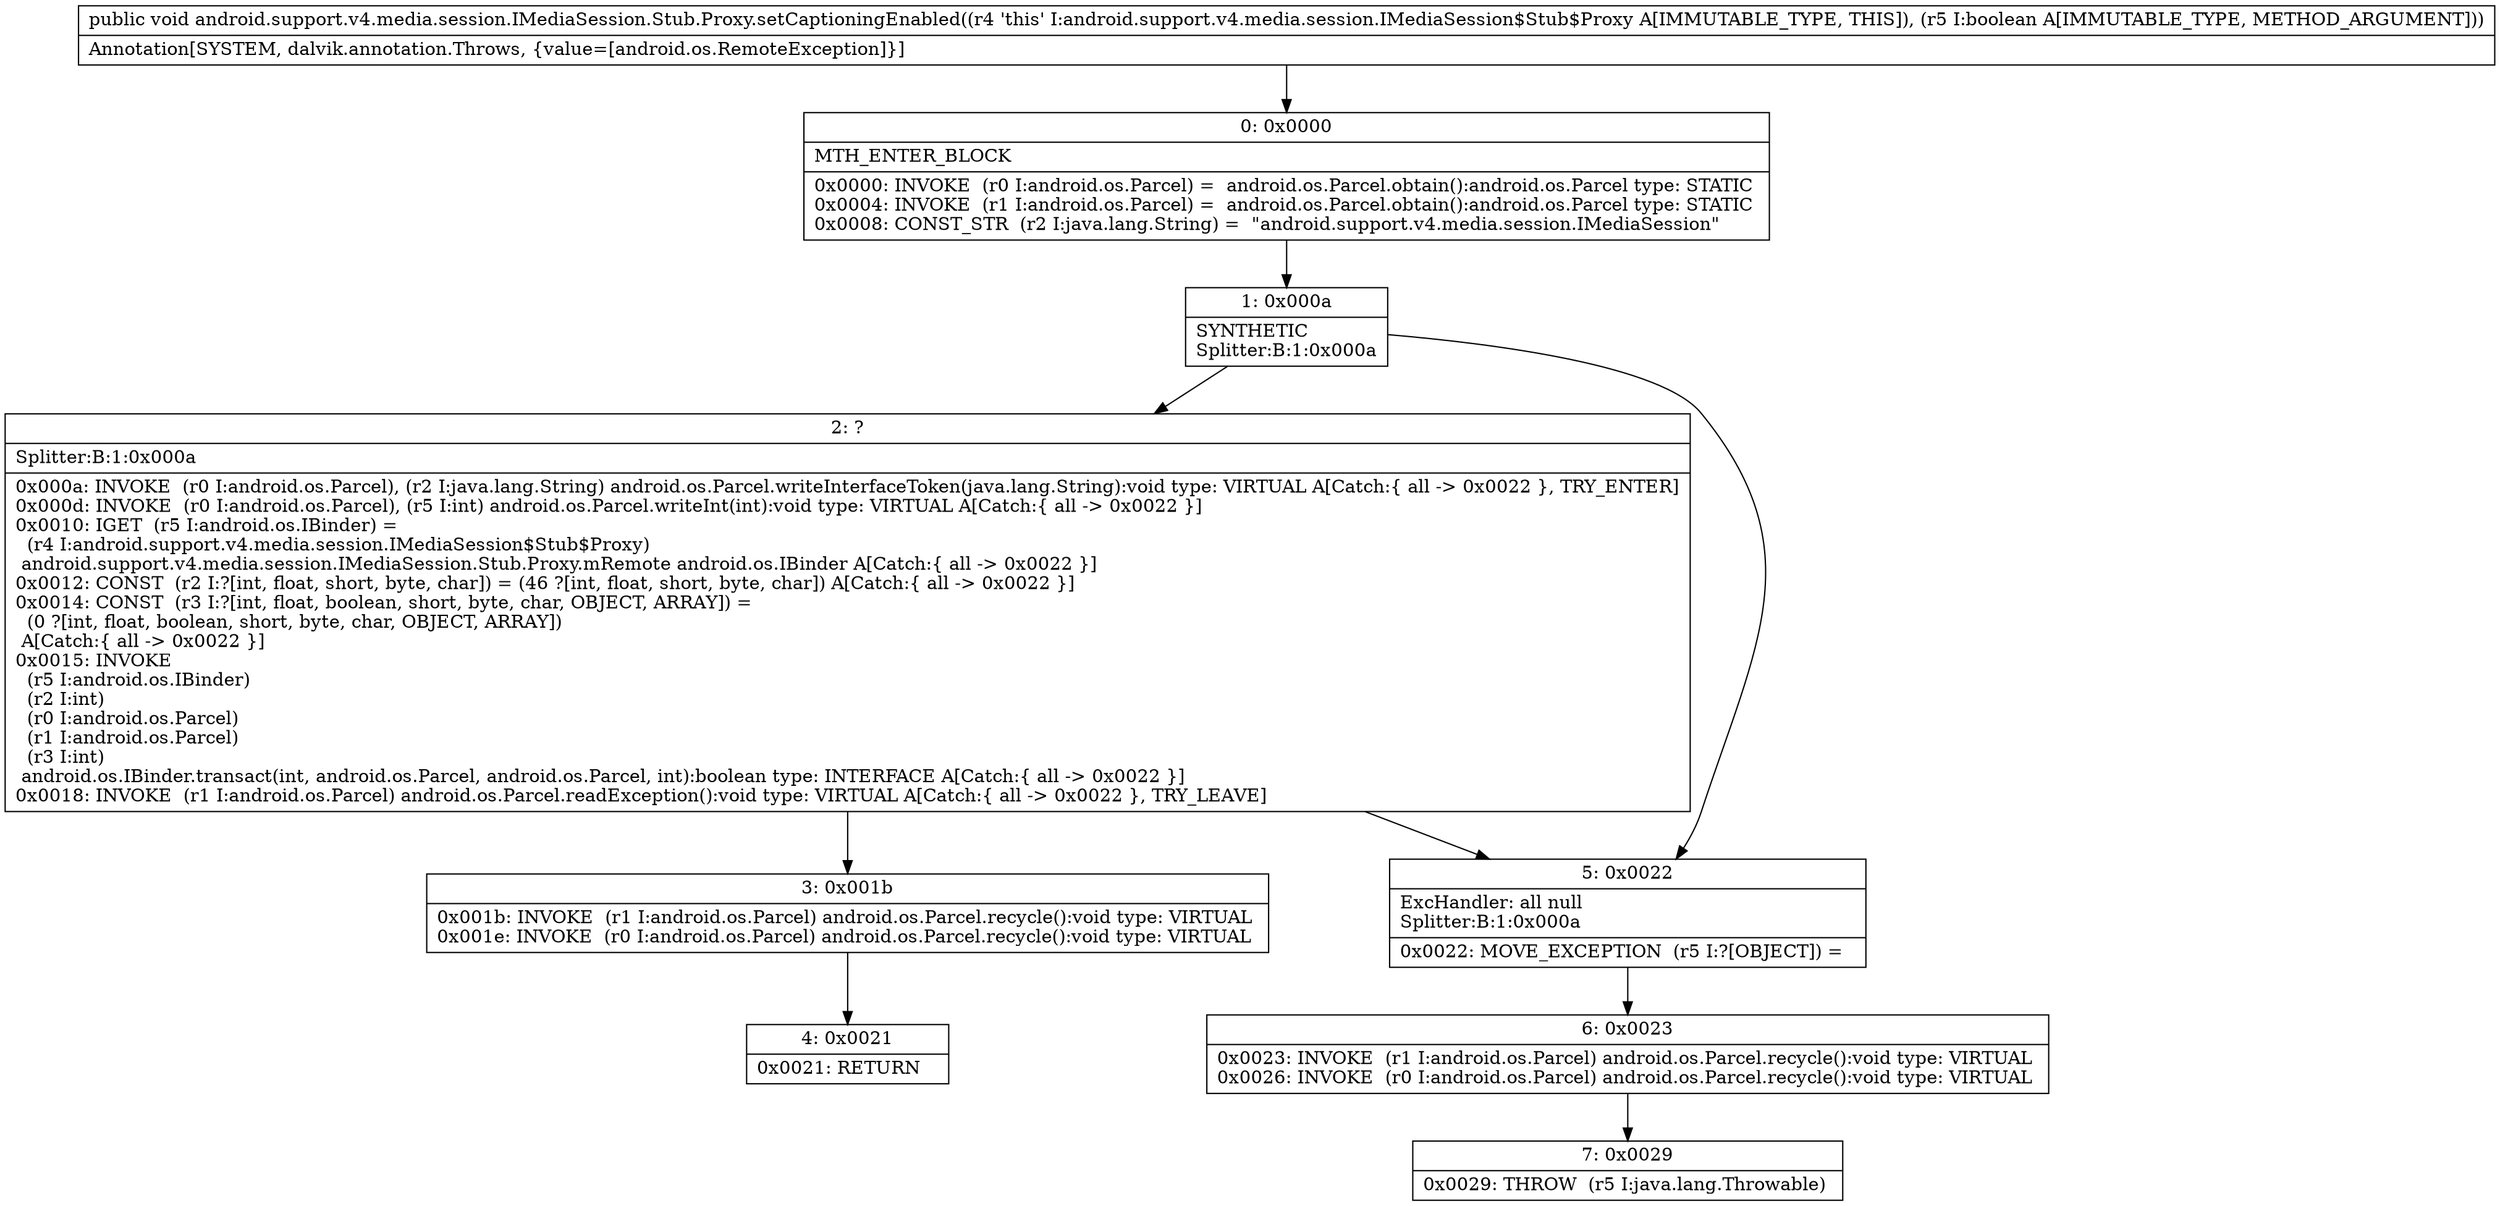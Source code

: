 digraph "CFG forandroid.support.v4.media.session.IMediaSession.Stub.Proxy.setCaptioningEnabled(Z)V" {
Node_0 [shape=record,label="{0\:\ 0x0000|MTH_ENTER_BLOCK\l|0x0000: INVOKE  (r0 I:android.os.Parcel) =  android.os.Parcel.obtain():android.os.Parcel type: STATIC \l0x0004: INVOKE  (r1 I:android.os.Parcel) =  android.os.Parcel.obtain():android.os.Parcel type: STATIC \l0x0008: CONST_STR  (r2 I:java.lang.String) =  \"android.support.v4.media.session.IMediaSession\" \l}"];
Node_1 [shape=record,label="{1\:\ 0x000a|SYNTHETIC\lSplitter:B:1:0x000a\l}"];
Node_2 [shape=record,label="{2\:\ ?|Splitter:B:1:0x000a\l|0x000a: INVOKE  (r0 I:android.os.Parcel), (r2 I:java.lang.String) android.os.Parcel.writeInterfaceToken(java.lang.String):void type: VIRTUAL A[Catch:\{ all \-\> 0x0022 \}, TRY_ENTER]\l0x000d: INVOKE  (r0 I:android.os.Parcel), (r5 I:int) android.os.Parcel.writeInt(int):void type: VIRTUAL A[Catch:\{ all \-\> 0x0022 \}]\l0x0010: IGET  (r5 I:android.os.IBinder) = \l  (r4 I:android.support.v4.media.session.IMediaSession$Stub$Proxy)\l android.support.v4.media.session.IMediaSession.Stub.Proxy.mRemote android.os.IBinder A[Catch:\{ all \-\> 0x0022 \}]\l0x0012: CONST  (r2 I:?[int, float, short, byte, char]) = (46 ?[int, float, short, byte, char]) A[Catch:\{ all \-\> 0x0022 \}]\l0x0014: CONST  (r3 I:?[int, float, boolean, short, byte, char, OBJECT, ARRAY]) = \l  (0 ?[int, float, boolean, short, byte, char, OBJECT, ARRAY])\l A[Catch:\{ all \-\> 0x0022 \}]\l0x0015: INVOKE  \l  (r5 I:android.os.IBinder)\l  (r2 I:int)\l  (r0 I:android.os.Parcel)\l  (r1 I:android.os.Parcel)\l  (r3 I:int)\l android.os.IBinder.transact(int, android.os.Parcel, android.os.Parcel, int):boolean type: INTERFACE A[Catch:\{ all \-\> 0x0022 \}]\l0x0018: INVOKE  (r1 I:android.os.Parcel) android.os.Parcel.readException():void type: VIRTUAL A[Catch:\{ all \-\> 0x0022 \}, TRY_LEAVE]\l}"];
Node_3 [shape=record,label="{3\:\ 0x001b|0x001b: INVOKE  (r1 I:android.os.Parcel) android.os.Parcel.recycle():void type: VIRTUAL \l0x001e: INVOKE  (r0 I:android.os.Parcel) android.os.Parcel.recycle():void type: VIRTUAL \l}"];
Node_4 [shape=record,label="{4\:\ 0x0021|0x0021: RETURN   \l}"];
Node_5 [shape=record,label="{5\:\ 0x0022|ExcHandler: all null\lSplitter:B:1:0x000a\l|0x0022: MOVE_EXCEPTION  (r5 I:?[OBJECT]) =  \l}"];
Node_6 [shape=record,label="{6\:\ 0x0023|0x0023: INVOKE  (r1 I:android.os.Parcel) android.os.Parcel.recycle():void type: VIRTUAL \l0x0026: INVOKE  (r0 I:android.os.Parcel) android.os.Parcel.recycle():void type: VIRTUAL \l}"];
Node_7 [shape=record,label="{7\:\ 0x0029|0x0029: THROW  (r5 I:java.lang.Throwable) \l}"];
MethodNode[shape=record,label="{public void android.support.v4.media.session.IMediaSession.Stub.Proxy.setCaptioningEnabled((r4 'this' I:android.support.v4.media.session.IMediaSession$Stub$Proxy A[IMMUTABLE_TYPE, THIS]), (r5 I:boolean A[IMMUTABLE_TYPE, METHOD_ARGUMENT]))  | Annotation[SYSTEM, dalvik.annotation.Throws, \{value=[android.os.RemoteException]\}]\l}"];
MethodNode -> Node_0;
Node_0 -> Node_1;
Node_1 -> Node_2;
Node_1 -> Node_5;
Node_2 -> Node_3;
Node_2 -> Node_5;
Node_3 -> Node_4;
Node_5 -> Node_6;
Node_6 -> Node_7;
}

